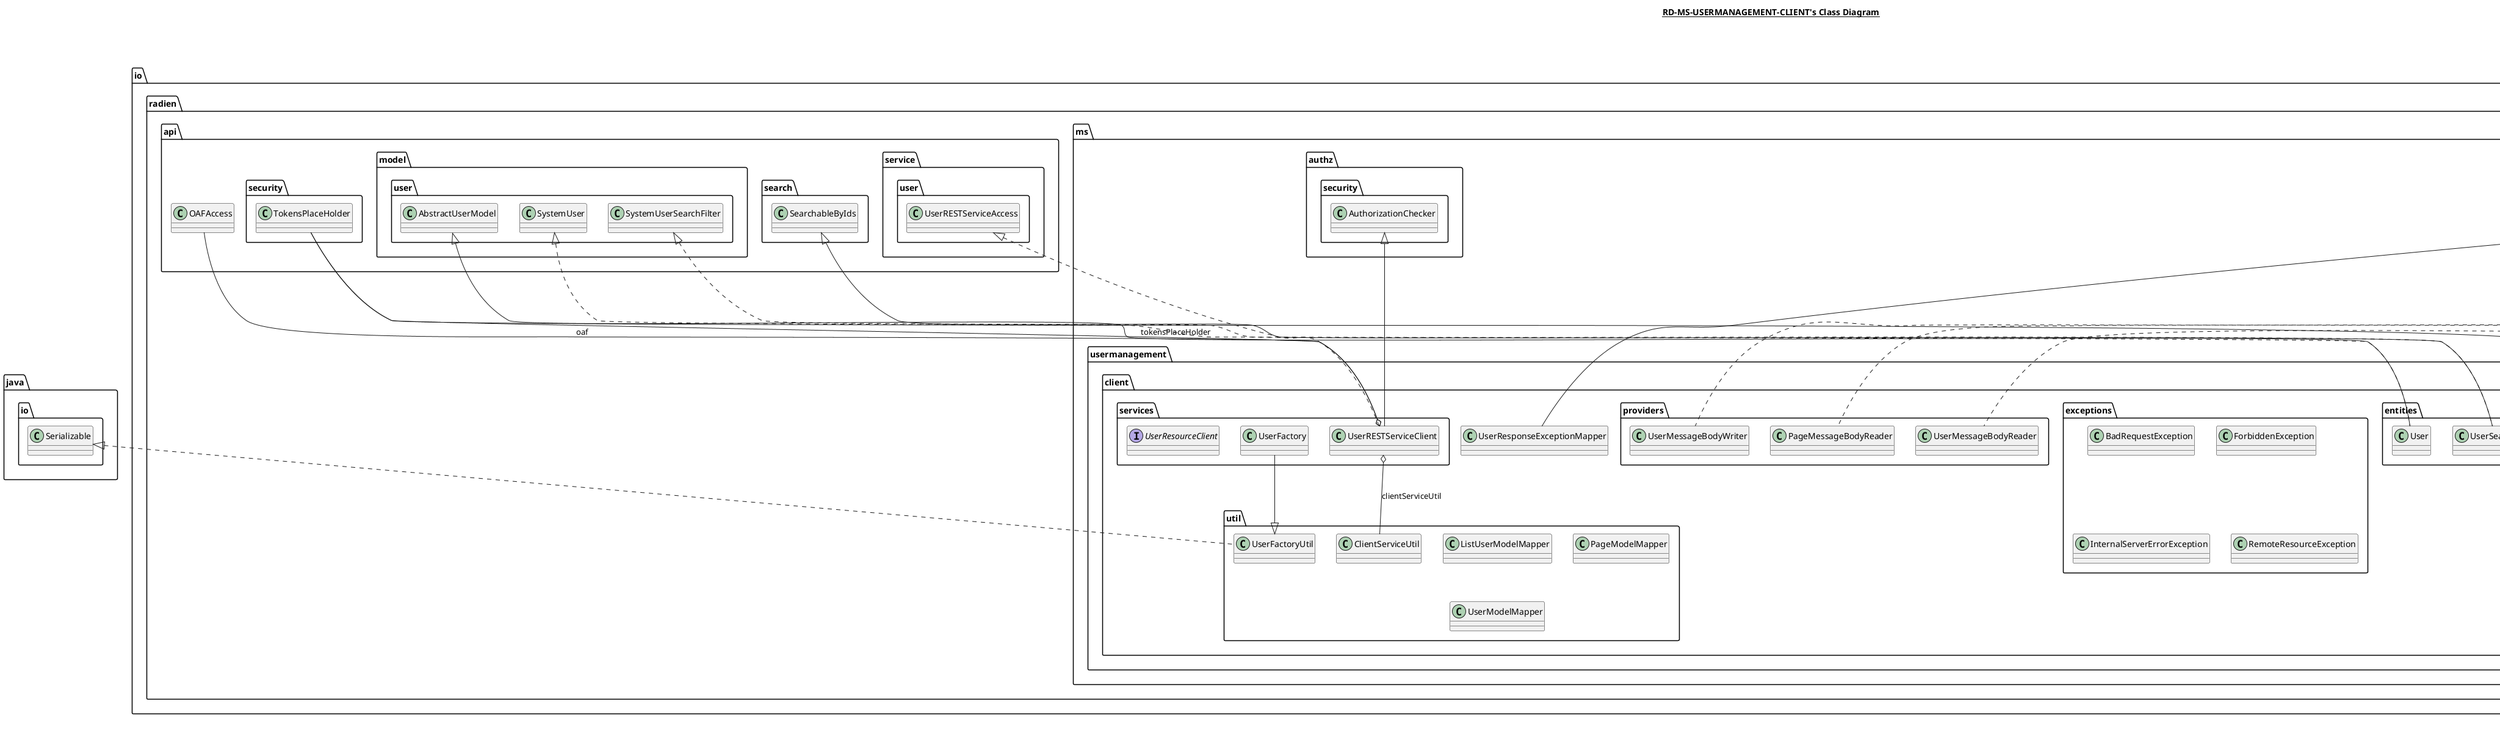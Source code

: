 @startuml

title __RD-MS-USERMANAGEMENT-CLIENT's Class Diagram__\n

  namespace io.radien.ms.usermanagement.client {
    class io.radien.ms.usermanagement.client.UserResponseExceptionMapper {
    }
  }
  

  namespace io.radien.ms.usermanagement.client {
    namespace entities {
      class io.radien.ms.usermanagement.client.entities.GlobalHeaders {
      }
    }
  }
  

  namespace io.radien.ms.usermanagement.client {
    namespace entities {
      class io.radien.ms.usermanagement.client.entities.User {
      }
    }
  }
  

  namespace io.radien.ms.usermanagement.client {
    namespace entities {
      class io.radien.ms.usermanagement.client.entities.UserSearchFilter {
      }
    }
  }
  

  namespace io.radien.ms.usermanagement.client {
    namespace exceptions {
      class io.radien.ms.usermanagement.client.exceptions.BadRequestException {
      }
    }
  }
  

  namespace io.radien.ms.usermanagement.client {
    namespace exceptions {
      class io.radien.ms.usermanagement.client.exceptions.ForbiddenException {
      }
    }
  }
  

  namespace io.radien.ms.usermanagement.client {
    namespace exceptions {
      class io.radien.ms.usermanagement.client.exceptions.InternalServerErrorException {
      }
    }
  }
  

  namespace io.radien.ms.usermanagement.client {
    namespace exceptions {
      class io.radien.ms.usermanagement.client.exceptions.RemoteResourceException {
      }
    }
  }
  

  namespace io.radien.ms.usermanagement.client {
    namespace providers {
      class io.radien.ms.usermanagement.client.providers.PageMessageBodyReader {
      }
    }
  }
  

  namespace io.radien.ms.usermanagement.client {
    namespace providers {
      class io.radien.ms.usermanagement.client.providers.UserMessageBodyReader {
      }
    }
  }
  

  namespace io.radien.ms.usermanagement.client {
    namespace providers {
      class io.radien.ms.usermanagement.client.providers.UserMessageBodyWriter {
      }
    }
  }
  

  namespace io.radien.ms.usermanagement.client {
    namespace services {
      class io.radien.ms.usermanagement.client.services.UserFactory {
      }
    }
  }
  

  namespace io.radien.ms.usermanagement.client {
    namespace services {
      class io.radien.ms.usermanagement.client.services.UserRESTServiceClient {
      }
    }
  }
  

  namespace io.radien.ms.usermanagement.client {
    namespace services {
      interface io.radien.ms.usermanagement.client.services.UserResourceClient {
      }
    }
  }
  

  namespace io.radien.ms.usermanagement.client {
    namespace util {
      class io.radien.ms.usermanagement.client.util.ClientServiceUtil {
      }
    }
  }
  

  namespace io.radien.ms.usermanagement.client {
    namespace util {
      class io.radien.ms.usermanagement.client.util.ListUserModelMapper {
      }
    }
  }
  

  namespace io.radien.ms.usermanagement.client {
    namespace util {
      class io.radien.ms.usermanagement.client.util.PageModelMapper {
      }
    }
  }
  

  namespace io.radien.ms.usermanagement.client {
    namespace util {
      class io.radien.ms.usermanagement.client.util.UserFactoryUtil {
      }
    }
  }
  

  namespace io.radien.ms.usermanagement.client {
    namespace util {
      class io.radien.ms.usermanagement.client.util.UserModelMapper {
      }
    }
  }
  

  io.radien.ms.usermanagement.client.UserResponseExceptionMapper -up-|> io.radien.exception.ModelResponseExceptionMapper
  io.radien.ms.usermanagement.client.entities.GlobalHeaders .up.|> org.eclipse.microprofile.rest.client.ext.ClientHeadersFactory
  io.radien.ms.usermanagement.client.entities.GlobalHeaders o-- io.radien.api.security.TokensPlaceHolder : tokensPlaceHolder
  io.radien.ms.usermanagement.client.entities.User .up.|> io.radien.api.model.user.SystemUser
  io.radien.ms.usermanagement.client.entities.User -up-|> io.radien.api.model.user.AbstractUserModel
  io.radien.ms.usermanagement.client.entities.UserSearchFilter .up.|> io.radien.api.model.user.SystemUserSearchFilter
  io.radien.ms.usermanagement.client.entities.UserSearchFilter -up-|> io.radien.api.search.SearchableByIds
  io.radien.ms.usermanagement.client.providers.PageMessageBodyReader .up.|> javax.ws.rs.ext.MessageBodyReader
  io.radien.ms.usermanagement.client.providers.UserMessageBodyReader .up.|> javax.ws.rs.ext.MessageBodyReader
  io.radien.ms.usermanagement.client.providers.UserMessageBodyWriter .up.|> javax.ws.rs.ext.MessageBodyWriter
  io.radien.ms.usermanagement.client.services.UserFactory -up-|> io.radien.ms.usermanagement.client.util.UserFactoryUtil
  io.radien.ms.usermanagement.client.services.UserRESTServiceClient .up.|> io.radien.api.service.user.UserRESTServiceAccess
  io.radien.ms.usermanagement.client.services.UserRESTServiceClient -up-|> io.radien.ms.authz.security.AuthorizationChecker
  io.radien.ms.usermanagement.client.services.UserRESTServiceClient o-- io.radien.ms.usermanagement.client.util.ClientServiceUtil : clientServiceUtil
  io.radien.ms.usermanagement.client.services.UserRESTServiceClient o-- io.radien.api.OAFAccess : oaf
  io.radien.ms.usermanagement.client.services.UserRESTServiceClient o-- io.radien.api.security.TokensPlaceHolder : tokensPlaceHolder
  io.radien.ms.usermanagement.client.util.UserFactoryUtil .up.|> java.io.Serializable


right footer


PlantUML diagram generated by SketchIt! (https://bitbucket.org/pmesmeur/sketch.it)
For more information about this tool, please contact philippe.mesmeur@gmail.com
endfooter

@enduml
